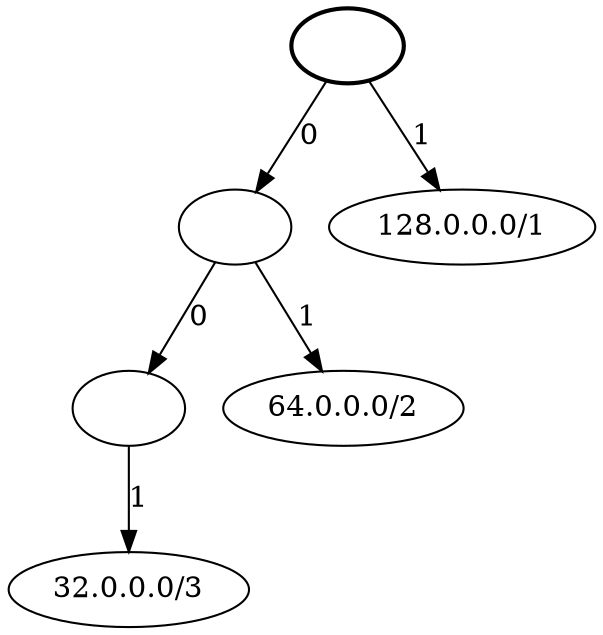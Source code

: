 digraph G {
    root [label="", root=true, style=bold]
    0 [label=""]
    1 [label="128.0.0.0/1"]
    00 [label=""]
    01 [label="64.0.0.0/2"]
    001 [label="32.0.0.0/3"]

    root -> 0 [label="0"];
    root -> 1 [label="1", side=R];
    0 -> 00 [label="0"]
    0 -> 01 [label="1", side=R];
    00 -> 001 [label="1", side=R];
}
